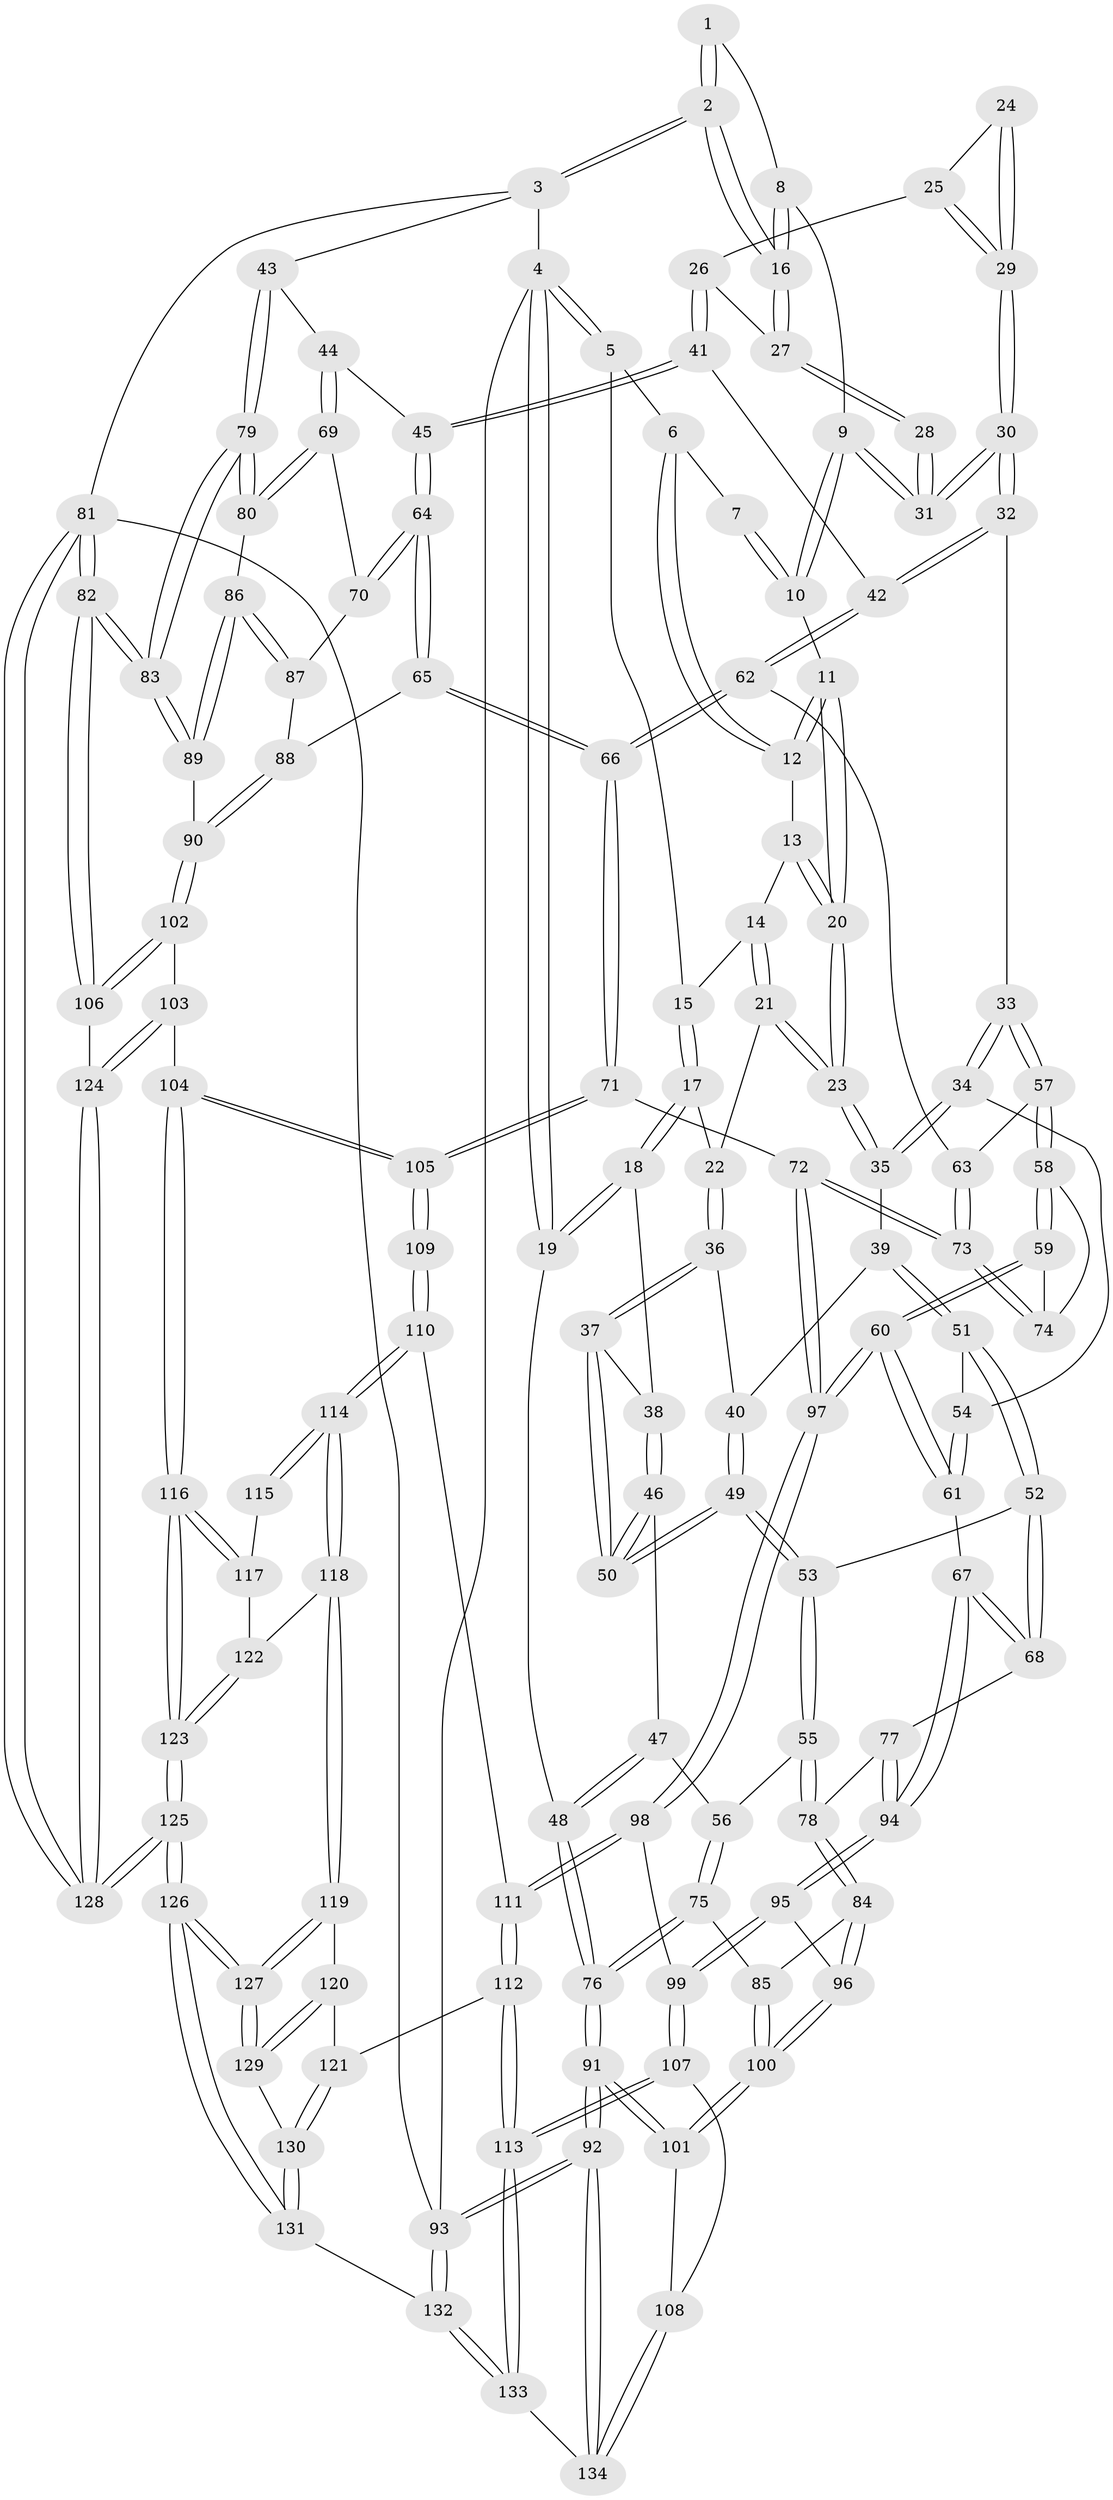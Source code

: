 // coarse degree distribution, {3: 0.7553191489361702, 4: 0.1276595744680851, 2: 0.09574468085106383, 5: 0.010638297872340425, 6: 0.010638297872340425}
// Generated by graph-tools (version 1.1) at 2025/54/03/04/25 22:54:44]
// undirected, 134 vertices, 332 edges
graph export_dot {
  node [color=gray90,style=filled];
  1 [pos="+0.5677941103419293+0"];
  2 [pos="+1+0"];
  3 [pos="+1+0"];
  4 [pos="+0+0"];
  5 [pos="+0.16698135792356406+0"];
  6 [pos="+0.3821750738562691+0"];
  7 [pos="+0.5369873556734335+0"];
  8 [pos="+0.5932142976792402+0.06069816534777337"];
  9 [pos="+0.5360078551938947+0.11936807505920355"];
  10 [pos="+0.5259617813638697+0.11586443151407087"];
  11 [pos="+0.5131197529049092+0.11672477878490431"];
  12 [pos="+0.4080692175468588+0.000550229742955108"];
  13 [pos="+0.32978122713155006+0.10063027754886442"];
  14 [pos="+0.30194097585290586+0.10201165769513908"];
  15 [pos="+0.19897822164563014+0"];
  16 [pos="+1+0"];
  17 [pos="+0.11635000639422918+0.14528276988258704"];
  18 [pos="+0+0.19240108109132656"];
  19 [pos="+0+0.15019906781388487"];
  20 [pos="+0.43535981626537473+0.16310777194193216"];
  21 [pos="+0.2647387129437553+0.2064615930103329"];
  22 [pos="+0.22609674749272032+0.22511217371801448"];
  23 [pos="+0.3988155960331903+0.2698360277729513"];
  24 [pos="+0.680672780452217+0.17300828689327769"];
  25 [pos="+0.719823421713016+0.1876175093656798"];
  26 [pos="+0.8685003530330835+0.17240496492650167"];
  27 [pos="+1+0"];
  28 [pos="+0.6797640466575324+0.12212202744853774"];
  29 [pos="+0.644903311219543+0.2534140452488569"];
  30 [pos="+0.6150994566651012+0.30445409519428596"];
  31 [pos="+0.5482562982780449+0.13109238026742198"];
  32 [pos="+0.6151064988923357+0.30451418494497673"];
  33 [pos="+0.5175357429180755+0.36627862746355117"];
  34 [pos="+0.43493550112549645+0.3484322007961384"];
  35 [pos="+0.41294618234444347+0.32356046372391023"];
  36 [pos="+0.214134156242932+0.2748197773417874"];
  37 [pos="+0.1279101250134154+0.3149158232340391"];
  38 [pos="+0.0790491787811569+0.2953140370059531"];
  39 [pos="+0.2754370244757831+0.34525308123516046"];
  40 [pos="+0.23537673003257842+0.3102096795963583"];
  41 [pos="+0.7795837649963964+0.3572279893829517"];
  42 [pos="+0.7658354019833821+0.35645196145025326"];
  43 [pos="+1+0.2210501611259713"];
  44 [pos="+0.8467960363943431+0.4013059259970663"];
  45 [pos="+0.8027129628021743+0.3879555054856121"];
  46 [pos="+0.0469501775564517+0.40385440621938345"];
  47 [pos="+0.01886402172449956+0.415603588095794"];
  48 [pos="+0+0.35460519105646926"];
  49 [pos="+0.155426995160897+0.4313766814957174"];
  50 [pos="+0.152394880904017+0.4279644644212618"];
  51 [pos="+0.24605324823475805+0.4517272101387561"];
  52 [pos="+0.2403849957234795+0.4589013651772531"];
  53 [pos="+0.17540647227079237+0.4677759277676221"];
  54 [pos="+0.3998684517889956+0.403790236292723"];
  55 [pos="+0.17127113987335363+0.47509259921311636"];
  56 [pos="+0.05292093373117295+0.5091067565834069"];
  57 [pos="+0.5388667769437719+0.46727733441685315"];
  58 [pos="+0.5186292226716998+0.5129226016058392"];
  59 [pos="+0.4728817675991245+0.5728278899935073"];
  60 [pos="+0.4546500200506862+0.5916002460293115"];
  61 [pos="+0.3718274682503698+0.5549356765468729"];
  62 [pos="+0.6495445009232022+0.4858313207653323"];
  63 [pos="+0.5893263894753374+0.4858864519374851"];
  64 [pos="+0.7829521383869922+0.5346860433612043"];
  65 [pos="+0.7508538197580955+0.6032642037590417"];
  66 [pos="+0.7231802940094044+0.6406484546855737"];
  67 [pos="+0.3537115376753991+0.5581264619029563"];
  68 [pos="+0.31387198583430953+0.531388307452246"];
  69 [pos="+0.9699700322274134+0.49422630320556316"];
  70 [pos="+0.9011216734574018+0.5572995700436573"];
  71 [pos="+0.7141907044950683+0.6627270855904782"];
  72 [pos="+0.6984626091863534+0.6601839420686341"];
  73 [pos="+0.6396310408815591+0.6039807953474308"];
  74 [pos="+0.6255801121250609+0.5967648736222095"];
  75 [pos="+0+0.5971584180105888"];
  76 [pos="+0+0.6360697054046118"];
  77 [pos="+0.1932578421157372+0.5873440632427395"];
  78 [pos="+0.17027047328015968+0.5735306536327573"];
  79 [pos="+1+0.4961021085522419"];
  80 [pos="+1+0.5079263682438462"];
  81 [pos="+1+1"];
  82 [pos="+1+0.8274790191077037"];
  83 [pos="+1+0.822471590308708"];
  84 [pos="+0.14318311225690497+0.596211136682954"];
  85 [pos="+0.044024409767448446+0.617274614923263"];
  86 [pos="+0.9422249781823457+0.6296720321250054"];
  87 [pos="+0.9003785944769349+0.56640016707687"];
  88 [pos="+0.8783936798375954+0.6025002429861838"];
  89 [pos="+0.9350733520614816+0.6547774413776314"];
  90 [pos="+0.9142035314049816+0.662499437051015"];
  91 [pos="+0+0.9169368622190825"];
  92 [pos="+0+0.9796435307399975"];
  93 [pos="+0+1"];
  94 [pos="+0.2737761018151592+0.6641867436221586"];
  95 [pos="+0.2730143553205565+0.6791691170911993"];
  96 [pos="+0.15777796559032195+0.6875209902214764"];
  97 [pos="+0.48585615755947614+0.6967196070274182"];
  98 [pos="+0.4774538016215812+0.715090641178136"];
  99 [pos="+0.2912379754119622+0.729731119922048"];
  100 [pos="+0.11271712068137715+0.7345984501757571"];
  101 [pos="+0.11118686785252799+0.7479488163310015"];
  102 [pos="+0.8795484027085609+0.6938219240958713"];
  103 [pos="+0.774948174647304+0.7475062170743663"];
  104 [pos="+0.7682166618308014+0.7464497652711016"];
  105 [pos="+0.7300360766538144+0.6943757985174087"];
  106 [pos="+1+0.8392665715693215"];
  107 [pos="+0.24773939168841214+0.8523230595703188"];
  108 [pos="+0.21007434656130639+0.8434783641277653"];
  109 [pos="+0.6421555556983978+0.7585602085928851"];
  110 [pos="+0.5077244086349293+0.7887147761473134"];
  111 [pos="+0.4829501606146964+0.7603916378325342"];
  112 [pos="+0.39888094372936084+0.857519976054121"];
  113 [pos="+0.24919916034100997+0.8545989163574658"];
  114 [pos="+0.5215378043998619+0.8072026689625997"];
  115 [pos="+0.5885753035463415+0.8108331436971428"];
  116 [pos="+0.7149963257729255+0.8684821590165791"];
  117 [pos="+0.6302440568516111+0.8409682796277032"];
  118 [pos="+0.5262784511342341+0.831587859461505"];
  119 [pos="+0.5230867441479459+0.8616816960341661"];
  120 [pos="+0.4780191684793615+0.8832869331028848"];
  121 [pos="+0.41166524311769126+0.8800286438267447"];
  122 [pos="+0.5833400666687067+0.8640985479897421"];
  123 [pos="+0.6903997289134367+1"];
  124 [pos="+0.9447088505120504+0.8657688990847091"];
  125 [pos="+0.685450526666481+1"];
  126 [pos="+0.6847785081880556+1"];
  127 [pos="+0.5407159038525329+0.9587047627346905"];
  128 [pos="+0.6984494582454266+1"];
  129 [pos="+0.4723830145184952+0.9220296120042267"];
  130 [pos="+0.42121154327696914+0.9105801746040295"];
  131 [pos="+0.34735641855633276+1"];
  132 [pos="+0.3170531890969689+1"];
  133 [pos="+0.26183155871538905+1"];
  134 [pos="+0.022024606868718214+0.9216090227176963"];
  1 -- 2;
  1 -- 2;
  1 -- 8;
  2 -- 3;
  2 -- 3;
  2 -- 16;
  2 -- 16;
  3 -- 4;
  3 -- 43;
  3 -- 81;
  4 -- 5;
  4 -- 5;
  4 -- 19;
  4 -- 19;
  4 -- 93;
  5 -- 6;
  5 -- 15;
  6 -- 7;
  6 -- 12;
  6 -- 12;
  7 -- 10;
  7 -- 10;
  8 -- 9;
  8 -- 16;
  8 -- 16;
  9 -- 10;
  9 -- 10;
  9 -- 31;
  9 -- 31;
  10 -- 11;
  11 -- 12;
  11 -- 12;
  11 -- 20;
  11 -- 20;
  12 -- 13;
  13 -- 14;
  13 -- 20;
  13 -- 20;
  14 -- 15;
  14 -- 21;
  14 -- 21;
  15 -- 17;
  15 -- 17;
  16 -- 27;
  16 -- 27;
  17 -- 18;
  17 -- 18;
  17 -- 22;
  18 -- 19;
  18 -- 19;
  18 -- 38;
  19 -- 48;
  20 -- 23;
  20 -- 23;
  21 -- 22;
  21 -- 23;
  21 -- 23;
  22 -- 36;
  22 -- 36;
  23 -- 35;
  23 -- 35;
  24 -- 25;
  24 -- 29;
  24 -- 29;
  25 -- 26;
  25 -- 29;
  25 -- 29;
  26 -- 27;
  26 -- 41;
  26 -- 41;
  27 -- 28;
  27 -- 28;
  28 -- 31;
  28 -- 31;
  29 -- 30;
  29 -- 30;
  30 -- 31;
  30 -- 31;
  30 -- 32;
  30 -- 32;
  32 -- 33;
  32 -- 42;
  32 -- 42;
  33 -- 34;
  33 -- 34;
  33 -- 57;
  33 -- 57;
  34 -- 35;
  34 -- 35;
  34 -- 54;
  35 -- 39;
  36 -- 37;
  36 -- 37;
  36 -- 40;
  37 -- 38;
  37 -- 50;
  37 -- 50;
  38 -- 46;
  38 -- 46;
  39 -- 40;
  39 -- 51;
  39 -- 51;
  40 -- 49;
  40 -- 49;
  41 -- 42;
  41 -- 45;
  41 -- 45;
  42 -- 62;
  42 -- 62;
  43 -- 44;
  43 -- 79;
  43 -- 79;
  44 -- 45;
  44 -- 69;
  44 -- 69;
  45 -- 64;
  45 -- 64;
  46 -- 47;
  46 -- 50;
  46 -- 50;
  47 -- 48;
  47 -- 48;
  47 -- 56;
  48 -- 76;
  48 -- 76;
  49 -- 50;
  49 -- 50;
  49 -- 53;
  49 -- 53;
  51 -- 52;
  51 -- 52;
  51 -- 54;
  52 -- 53;
  52 -- 68;
  52 -- 68;
  53 -- 55;
  53 -- 55;
  54 -- 61;
  54 -- 61;
  55 -- 56;
  55 -- 78;
  55 -- 78;
  56 -- 75;
  56 -- 75;
  57 -- 58;
  57 -- 58;
  57 -- 63;
  58 -- 59;
  58 -- 59;
  58 -- 74;
  59 -- 60;
  59 -- 60;
  59 -- 74;
  60 -- 61;
  60 -- 61;
  60 -- 97;
  60 -- 97;
  61 -- 67;
  62 -- 63;
  62 -- 66;
  62 -- 66;
  63 -- 73;
  63 -- 73;
  64 -- 65;
  64 -- 65;
  64 -- 70;
  64 -- 70;
  65 -- 66;
  65 -- 66;
  65 -- 88;
  66 -- 71;
  66 -- 71;
  67 -- 68;
  67 -- 68;
  67 -- 94;
  67 -- 94;
  68 -- 77;
  69 -- 70;
  69 -- 80;
  69 -- 80;
  70 -- 87;
  71 -- 72;
  71 -- 105;
  71 -- 105;
  72 -- 73;
  72 -- 73;
  72 -- 97;
  72 -- 97;
  73 -- 74;
  73 -- 74;
  75 -- 76;
  75 -- 76;
  75 -- 85;
  76 -- 91;
  76 -- 91;
  77 -- 78;
  77 -- 94;
  77 -- 94;
  78 -- 84;
  78 -- 84;
  79 -- 80;
  79 -- 80;
  79 -- 83;
  79 -- 83;
  80 -- 86;
  81 -- 82;
  81 -- 82;
  81 -- 128;
  81 -- 128;
  81 -- 93;
  82 -- 83;
  82 -- 83;
  82 -- 106;
  82 -- 106;
  83 -- 89;
  83 -- 89;
  84 -- 85;
  84 -- 96;
  84 -- 96;
  85 -- 100;
  85 -- 100;
  86 -- 87;
  86 -- 87;
  86 -- 89;
  86 -- 89;
  87 -- 88;
  88 -- 90;
  88 -- 90;
  89 -- 90;
  90 -- 102;
  90 -- 102;
  91 -- 92;
  91 -- 92;
  91 -- 101;
  91 -- 101;
  92 -- 93;
  92 -- 93;
  92 -- 134;
  92 -- 134;
  93 -- 132;
  93 -- 132;
  94 -- 95;
  94 -- 95;
  95 -- 96;
  95 -- 99;
  95 -- 99;
  96 -- 100;
  96 -- 100;
  97 -- 98;
  97 -- 98;
  98 -- 99;
  98 -- 111;
  98 -- 111;
  99 -- 107;
  99 -- 107;
  100 -- 101;
  100 -- 101;
  101 -- 108;
  102 -- 103;
  102 -- 106;
  102 -- 106;
  103 -- 104;
  103 -- 124;
  103 -- 124;
  104 -- 105;
  104 -- 105;
  104 -- 116;
  104 -- 116;
  105 -- 109;
  105 -- 109;
  106 -- 124;
  107 -- 108;
  107 -- 113;
  107 -- 113;
  108 -- 134;
  108 -- 134;
  109 -- 110;
  109 -- 110;
  110 -- 111;
  110 -- 114;
  110 -- 114;
  111 -- 112;
  111 -- 112;
  112 -- 113;
  112 -- 113;
  112 -- 121;
  113 -- 133;
  113 -- 133;
  114 -- 115;
  114 -- 115;
  114 -- 118;
  114 -- 118;
  115 -- 117;
  116 -- 117;
  116 -- 117;
  116 -- 123;
  116 -- 123;
  117 -- 122;
  118 -- 119;
  118 -- 119;
  118 -- 122;
  119 -- 120;
  119 -- 127;
  119 -- 127;
  120 -- 121;
  120 -- 129;
  120 -- 129;
  121 -- 130;
  121 -- 130;
  122 -- 123;
  122 -- 123;
  123 -- 125;
  123 -- 125;
  124 -- 128;
  124 -- 128;
  125 -- 126;
  125 -- 126;
  125 -- 128;
  125 -- 128;
  126 -- 127;
  126 -- 127;
  126 -- 131;
  126 -- 131;
  127 -- 129;
  127 -- 129;
  129 -- 130;
  130 -- 131;
  130 -- 131;
  131 -- 132;
  132 -- 133;
  132 -- 133;
  133 -- 134;
}

